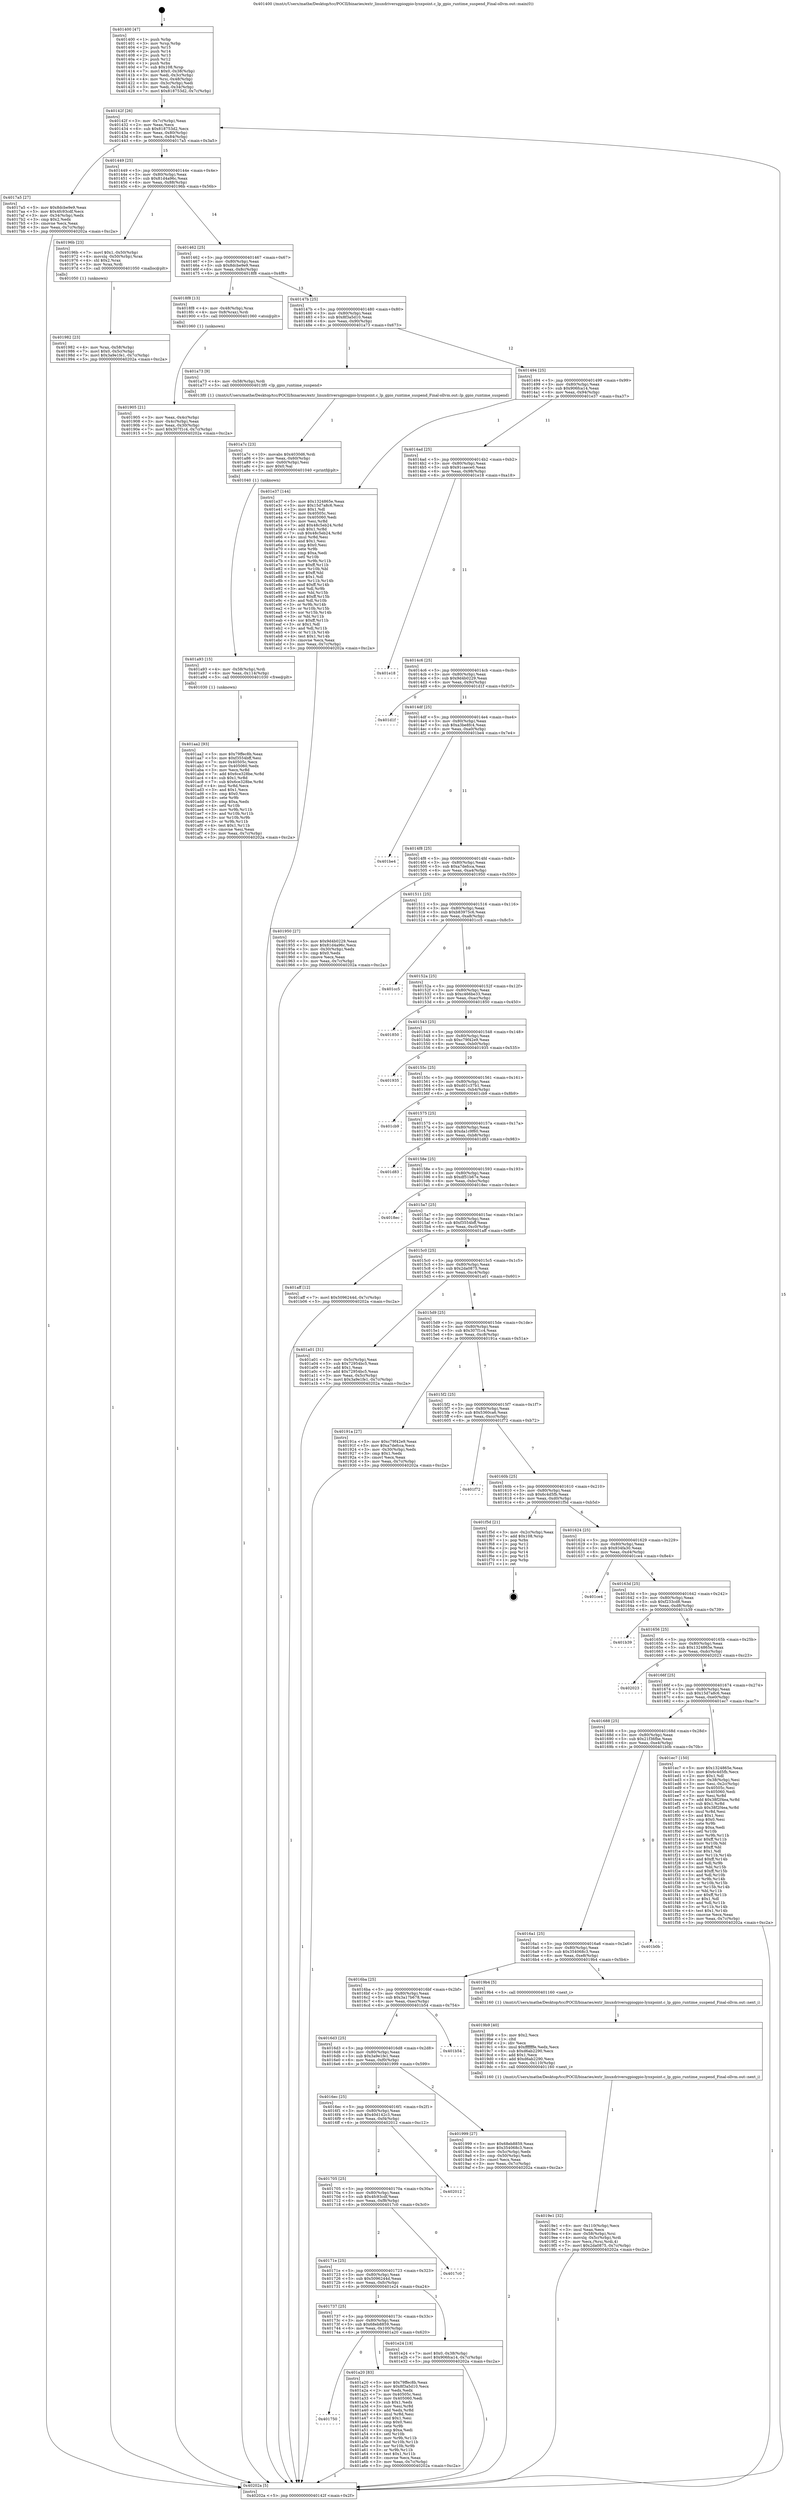 digraph "0x401400" {
  label = "0x401400 (/mnt/c/Users/mathe/Desktop/tcc/POCII/binaries/extr_linuxdriversgpiogpio-lynxpoint.c_lp_gpio_runtime_suspend_Final-ollvm.out::main(0))"
  labelloc = "t"
  node[shape=record]

  Entry [label="",width=0.3,height=0.3,shape=circle,fillcolor=black,style=filled]
  "0x40142f" [label="{
     0x40142f [26]\l
     | [instrs]\l
     &nbsp;&nbsp;0x40142f \<+3\>: mov -0x7c(%rbp),%eax\l
     &nbsp;&nbsp;0x401432 \<+2\>: mov %eax,%ecx\l
     &nbsp;&nbsp;0x401434 \<+6\>: sub $0x818753d2,%ecx\l
     &nbsp;&nbsp;0x40143a \<+3\>: mov %eax,-0x80(%rbp)\l
     &nbsp;&nbsp;0x40143d \<+6\>: mov %ecx,-0x84(%rbp)\l
     &nbsp;&nbsp;0x401443 \<+6\>: je 00000000004017a5 \<main+0x3a5\>\l
  }"]
  "0x4017a5" [label="{
     0x4017a5 [27]\l
     | [instrs]\l
     &nbsp;&nbsp;0x4017a5 \<+5\>: mov $0x8dcbe9e9,%eax\l
     &nbsp;&nbsp;0x4017aa \<+5\>: mov $0x4fc93cdf,%ecx\l
     &nbsp;&nbsp;0x4017af \<+3\>: mov -0x34(%rbp),%edx\l
     &nbsp;&nbsp;0x4017b2 \<+3\>: cmp $0x2,%edx\l
     &nbsp;&nbsp;0x4017b5 \<+3\>: cmovne %ecx,%eax\l
     &nbsp;&nbsp;0x4017b8 \<+3\>: mov %eax,-0x7c(%rbp)\l
     &nbsp;&nbsp;0x4017bb \<+5\>: jmp 000000000040202a \<main+0xc2a\>\l
  }"]
  "0x401449" [label="{
     0x401449 [25]\l
     | [instrs]\l
     &nbsp;&nbsp;0x401449 \<+5\>: jmp 000000000040144e \<main+0x4e\>\l
     &nbsp;&nbsp;0x40144e \<+3\>: mov -0x80(%rbp),%eax\l
     &nbsp;&nbsp;0x401451 \<+5\>: sub $0x81d4a96c,%eax\l
     &nbsp;&nbsp;0x401456 \<+6\>: mov %eax,-0x88(%rbp)\l
     &nbsp;&nbsp;0x40145c \<+6\>: je 000000000040196b \<main+0x56b\>\l
  }"]
  "0x40202a" [label="{
     0x40202a [5]\l
     | [instrs]\l
     &nbsp;&nbsp;0x40202a \<+5\>: jmp 000000000040142f \<main+0x2f\>\l
  }"]
  "0x401400" [label="{
     0x401400 [47]\l
     | [instrs]\l
     &nbsp;&nbsp;0x401400 \<+1\>: push %rbp\l
     &nbsp;&nbsp;0x401401 \<+3\>: mov %rsp,%rbp\l
     &nbsp;&nbsp;0x401404 \<+2\>: push %r15\l
     &nbsp;&nbsp;0x401406 \<+2\>: push %r14\l
     &nbsp;&nbsp;0x401408 \<+2\>: push %r13\l
     &nbsp;&nbsp;0x40140a \<+2\>: push %r12\l
     &nbsp;&nbsp;0x40140c \<+1\>: push %rbx\l
     &nbsp;&nbsp;0x40140d \<+7\>: sub $0x108,%rsp\l
     &nbsp;&nbsp;0x401414 \<+7\>: movl $0x0,-0x38(%rbp)\l
     &nbsp;&nbsp;0x40141b \<+3\>: mov %edi,-0x3c(%rbp)\l
     &nbsp;&nbsp;0x40141e \<+4\>: mov %rsi,-0x48(%rbp)\l
     &nbsp;&nbsp;0x401422 \<+3\>: mov -0x3c(%rbp),%edi\l
     &nbsp;&nbsp;0x401425 \<+3\>: mov %edi,-0x34(%rbp)\l
     &nbsp;&nbsp;0x401428 \<+7\>: movl $0x818753d2,-0x7c(%rbp)\l
  }"]
  Exit [label="",width=0.3,height=0.3,shape=circle,fillcolor=black,style=filled,peripheries=2]
  "0x40196b" [label="{
     0x40196b [23]\l
     | [instrs]\l
     &nbsp;&nbsp;0x40196b \<+7\>: movl $0x1,-0x50(%rbp)\l
     &nbsp;&nbsp;0x401972 \<+4\>: movslq -0x50(%rbp),%rax\l
     &nbsp;&nbsp;0x401976 \<+4\>: shl $0x2,%rax\l
     &nbsp;&nbsp;0x40197a \<+3\>: mov %rax,%rdi\l
     &nbsp;&nbsp;0x40197d \<+5\>: call 0000000000401050 \<malloc@plt\>\l
     | [calls]\l
     &nbsp;&nbsp;0x401050 \{1\} (unknown)\l
  }"]
  "0x401462" [label="{
     0x401462 [25]\l
     | [instrs]\l
     &nbsp;&nbsp;0x401462 \<+5\>: jmp 0000000000401467 \<main+0x67\>\l
     &nbsp;&nbsp;0x401467 \<+3\>: mov -0x80(%rbp),%eax\l
     &nbsp;&nbsp;0x40146a \<+5\>: sub $0x8dcbe9e9,%eax\l
     &nbsp;&nbsp;0x40146f \<+6\>: mov %eax,-0x8c(%rbp)\l
     &nbsp;&nbsp;0x401475 \<+6\>: je 00000000004018f8 \<main+0x4f8\>\l
  }"]
  "0x401aa2" [label="{
     0x401aa2 [93]\l
     | [instrs]\l
     &nbsp;&nbsp;0x401aa2 \<+5\>: mov $0x79ffec8b,%eax\l
     &nbsp;&nbsp;0x401aa7 \<+5\>: mov $0xf3554bff,%esi\l
     &nbsp;&nbsp;0x401aac \<+7\>: mov 0x40505c,%ecx\l
     &nbsp;&nbsp;0x401ab3 \<+7\>: mov 0x405060,%edx\l
     &nbsp;&nbsp;0x401aba \<+3\>: mov %ecx,%r8d\l
     &nbsp;&nbsp;0x401abd \<+7\>: add $0x6ce328be,%r8d\l
     &nbsp;&nbsp;0x401ac4 \<+4\>: sub $0x1,%r8d\l
     &nbsp;&nbsp;0x401ac8 \<+7\>: sub $0x6ce328be,%r8d\l
     &nbsp;&nbsp;0x401acf \<+4\>: imul %r8d,%ecx\l
     &nbsp;&nbsp;0x401ad3 \<+3\>: and $0x1,%ecx\l
     &nbsp;&nbsp;0x401ad6 \<+3\>: cmp $0x0,%ecx\l
     &nbsp;&nbsp;0x401ad9 \<+4\>: sete %r9b\l
     &nbsp;&nbsp;0x401add \<+3\>: cmp $0xa,%edx\l
     &nbsp;&nbsp;0x401ae0 \<+4\>: setl %r10b\l
     &nbsp;&nbsp;0x401ae4 \<+3\>: mov %r9b,%r11b\l
     &nbsp;&nbsp;0x401ae7 \<+3\>: and %r10b,%r11b\l
     &nbsp;&nbsp;0x401aea \<+3\>: xor %r10b,%r9b\l
     &nbsp;&nbsp;0x401aed \<+3\>: or %r9b,%r11b\l
     &nbsp;&nbsp;0x401af0 \<+4\>: test $0x1,%r11b\l
     &nbsp;&nbsp;0x401af4 \<+3\>: cmovne %esi,%eax\l
     &nbsp;&nbsp;0x401af7 \<+3\>: mov %eax,-0x7c(%rbp)\l
     &nbsp;&nbsp;0x401afa \<+5\>: jmp 000000000040202a \<main+0xc2a\>\l
  }"]
  "0x4018f8" [label="{
     0x4018f8 [13]\l
     | [instrs]\l
     &nbsp;&nbsp;0x4018f8 \<+4\>: mov -0x48(%rbp),%rax\l
     &nbsp;&nbsp;0x4018fc \<+4\>: mov 0x8(%rax),%rdi\l
     &nbsp;&nbsp;0x401900 \<+5\>: call 0000000000401060 \<atoi@plt\>\l
     | [calls]\l
     &nbsp;&nbsp;0x401060 \{1\} (unknown)\l
  }"]
  "0x40147b" [label="{
     0x40147b [25]\l
     | [instrs]\l
     &nbsp;&nbsp;0x40147b \<+5\>: jmp 0000000000401480 \<main+0x80\>\l
     &nbsp;&nbsp;0x401480 \<+3\>: mov -0x80(%rbp),%eax\l
     &nbsp;&nbsp;0x401483 \<+5\>: sub $0x8f3a5d10,%eax\l
     &nbsp;&nbsp;0x401488 \<+6\>: mov %eax,-0x90(%rbp)\l
     &nbsp;&nbsp;0x40148e \<+6\>: je 0000000000401a73 \<main+0x673\>\l
  }"]
  "0x401905" [label="{
     0x401905 [21]\l
     | [instrs]\l
     &nbsp;&nbsp;0x401905 \<+3\>: mov %eax,-0x4c(%rbp)\l
     &nbsp;&nbsp;0x401908 \<+3\>: mov -0x4c(%rbp),%eax\l
     &nbsp;&nbsp;0x40190b \<+3\>: mov %eax,-0x30(%rbp)\l
     &nbsp;&nbsp;0x40190e \<+7\>: movl $0x307f1c4,-0x7c(%rbp)\l
     &nbsp;&nbsp;0x401915 \<+5\>: jmp 000000000040202a \<main+0xc2a\>\l
  }"]
  "0x401a93" [label="{
     0x401a93 [15]\l
     | [instrs]\l
     &nbsp;&nbsp;0x401a93 \<+4\>: mov -0x58(%rbp),%rdi\l
     &nbsp;&nbsp;0x401a97 \<+6\>: mov %eax,-0x114(%rbp)\l
     &nbsp;&nbsp;0x401a9d \<+5\>: call 0000000000401030 \<free@plt\>\l
     | [calls]\l
     &nbsp;&nbsp;0x401030 \{1\} (unknown)\l
  }"]
  "0x401a73" [label="{
     0x401a73 [9]\l
     | [instrs]\l
     &nbsp;&nbsp;0x401a73 \<+4\>: mov -0x58(%rbp),%rdi\l
     &nbsp;&nbsp;0x401a77 \<+5\>: call 00000000004013f0 \<lp_gpio_runtime_suspend\>\l
     | [calls]\l
     &nbsp;&nbsp;0x4013f0 \{1\} (/mnt/c/Users/mathe/Desktop/tcc/POCII/binaries/extr_linuxdriversgpiogpio-lynxpoint.c_lp_gpio_runtime_suspend_Final-ollvm.out::lp_gpio_runtime_suspend)\l
  }"]
  "0x401494" [label="{
     0x401494 [25]\l
     | [instrs]\l
     &nbsp;&nbsp;0x401494 \<+5\>: jmp 0000000000401499 \<main+0x99\>\l
     &nbsp;&nbsp;0x401499 \<+3\>: mov -0x80(%rbp),%eax\l
     &nbsp;&nbsp;0x40149c \<+5\>: sub $0x906fca14,%eax\l
     &nbsp;&nbsp;0x4014a1 \<+6\>: mov %eax,-0x94(%rbp)\l
     &nbsp;&nbsp;0x4014a7 \<+6\>: je 0000000000401e37 \<main+0xa37\>\l
  }"]
  "0x401a7c" [label="{
     0x401a7c [23]\l
     | [instrs]\l
     &nbsp;&nbsp;0x401a7c \<+10\>: movabs $0x4030d6,%rdi\l
     &nbsp;&nbsp;0x401a86 \<+3\>: mov %eax,-0x60(%rbp)\l
     &nbsp;&nbsp;0x401a89 \<+3\>: mov -0x60(%rbp),%esi\l
     &nbsp;&nbsp;0x401a8c \<+2\>: mov $0x0,%al\l
     &nbsp;&nbsp;0x401a8e \<+5\>: call 0000000000401040 \<printf@plt\>\l
     | [calls]\l
     &nbsp;&nbsp;0x401040 \{1\} (unknown)\l
  }"]
  "0x401e37" [label="{
     0x401e37 [144]\l
     | [instrs]\l
     &nbsp;&nbsp;0x401e37 \<+5\>: mov $0x1324865e,%eax\l
     &nbsp;&nbsp;0x401e3c \<+5\>: mov $0x15d7a8c6,%ecx\l
     &nbsp;&nbsp;0x401e41 \<+2\>: mov $0x1,%dl\l
     &nbsp;&nbsp;0x401e43 \<+7\>: mov 0x40505c,%esi\l
     &nbsp;&nbsp;0x401e4a \<+7\>: mov 0x405060,%edi\l
     &nbsp;&nbsp;0x401e51 \<+3\>: mov %esi,%r8d\l
     &nbsp;&nbsp;0x401e54 \<+7\>: add $0x48c5eb24,%r8d\l
     &nbsp;&nbsp;0x401e5b \<+4\>: sub $0x1,%r8d\l
     &nbsp;&nbsp;0x401e5f \<+7\>: sub $0x48c5eb24,%r8d\l
     &nbsp;&nbsp;0x401e66 \<+4\>: imul %r8d,%esi\l
     &nbsp;&nbsp;0x401e6a \<+3\>: and $0x1,%esi\l
     &nbsp;&nbsp;0x401e6d \<+3\>: cmp $0x0,%esi\l
     &nbsp;&nbsp;0x401e70 \<+4\>: sete %r9b\l
     &nbsp;&nbsp;0x401e74 \<+3\>: cmp $0xa,%edi\l
     &nbsp;&nbsp;0x401e77 \<+4\>: setl %r10b\l
     &nbsp;&nbsp;0x401e7b \<+3\>: mov %r9b,%r11b\l
     &nbsp;&nbsp;0x401e7e \<+4\>: xor $0xff,%r11b\l
     &nbsp;&nbsp;0x401e82 \<+3\>: mov %r10b,%bl\l
     &nbsp;&nbsp;0x401e85 \<+3\>: xor $0xff,%bl\l
     &nbsp;&nbsp;0x401e88 \<+3\>: xor $0x1,%dl\l
     &nbsp;&nbsp;0x401e8b \<+3\>: mov %r11b,%r14b\l
     &nbsp;&nbsp;0x401e8e \<+4\>: and $0xff,%r14b\l
     &nbsp;&nbsp;0x401e92 \<+3\>: and %dl,%r9b\l
     &nbsp;&nbsp;0x401e95 \<+3\>: mov %bl,%r15b\l
     &nbsp;&nbsp;0x401e98 \<+4\>: and $0xff,%r15b\l
     &nbsp;&nbsp;0x401e9c \<+3\>: and %dl,%r10b\l
     &nbsp;&nbsp;0x401e9f \<+3\>: or %r9b,%r14b\l
     &nbsp;&nbsp;0x401ea2 \<+3\>: or %r10b,%r15b\l
     &nbsp;&nbsp;0x401ea5 \<+3\>: xor %r15b,%r14b\l
     &nbsp;&nbsp;0x401ea8 \<+3\>: or %bl,%r11b\l
     &nbsp;&nbsp;0x401eab \<+4\>: xor $0xff,%r11b\l
     &nbsp;&nbsp;0x401eaf \<+3\>: or $0x1,%dl\l
     &nbsp;&nbsp;0x401eb2 \<+3\>: and %dl,%r11b\l
     &nbsp;&nbsp;0x401eb5 \<+3\>: or %r11b,%r14b\l
     &nbsp;&nbsp;0x401eb8 \<+4\>: test $0x1,%r14b\l
     &nbsp;&nbsp;0x401ebc \<+3\>: cmovne %ecx,%eax\l
     &nbsp;&nbsp;0x401ebf \<+3\>: mov %eax,-0x7c(%rbp)\l
     &nbsp;&nbsp;0x401ec2 \<+5\>: jmp 000000000040202a \<main+0xc2a\>\l
  }"]
  "0x4014ad" [label="{
     0x4014ad [25]\l
     | [instrs]\l
     &nbsp;&nbsp;0x4014ad \<+5\>: jmp 00000000004014b2 \<main+0xb2\>\l
     &nbsp;&nbsp;0x4014b2 \<+3\>: mov -0x80(%rbp),%eax\l
     &nbsp;&nbsp;0x4014b5 \<+5\>: sub $0x91caece0,%eax\l
     &nbsp;&nbsp;0x4014ba \<+6\>: mov %eax,-0x98(%rbp)\l
     &nbsp;&nbsp;0x4014c0 \<+6\>: je 0000000000401e18 \<main+0xa18\>\l
  }"]
  "0x401750" [label="{
     0x401750\l
  }", style=dashed]
  "0x401e18" [label="{
     0x401e18\l
  }", style=dashed]
  "0x4014c6" [label="{
     0x4014c6 [25]\l
     | [instrs]\l
     &nbsp;&nbsp;0x4014c6 \<+5\>: jmp 00000000004014cb \<main+0xcb\>\l
     &nbsp;&nbsp;0x4014cb \<+3\>: mov -0x80(%rbp),%eax\l
     &nbsp;&nbsp;0x4014ce \<+5\>: sub $0x9d4b0229,%eax\l
     &nbsp;&nbsp;0x4014d3 \<+6\>: mov %eax,-0x9c(%rbp)\l
     &nbsp;&nbsp;0x4014d9 \<+6\>: je 0000000000401d1f \<main+0x91f\>\l
  }"]
  "0x401a20" [label="{
     0x401a20 [83]\l
     | [instrs]\l
     &nbsp;&nbsp;0x401a20 \<+5\>: mov $0x79ffec8b,%eax\l
     &nbsp;&nbsp;0x401a25 \<+5\>: mov $0x8f3a5d10,%ecx\l
     &nbsp;&nbsp;0x401a2a \<+2\>: xor %edx,%edx\l
     &nbsp;&nbsp;0x401a2c \<+7\>: mov 0x40505c,%esi\l
     &nbsp;&nbsp;0x401a33 \<+7\>: mov 0x405060,%edi\l
     &nbsp;&nbsp;0x401a3a \<+3\>: sub $0x1,%edx\l
     &nbsp;&nbsp;0x401a3d \<+3\>: mov %esi,%r8d\l
     &nbsp;&nbsp;0x401a40 \<+3\>: add %edx,%r8d\l
     &nbsp;&nbsp;0x401a43 \<+4\>: imul %r8d,%esi\l
     &nbsp;&nbsp;0x401a47 \<+3\>: and $0x1,%esi\l
     &nbsp;&nbsp;0x401a4a \<+3\>: cmp $0x0,%esi\l
     &nbsp;&nbsp;0x401a4d \<+4\>: sete %r9b\l
     &nbsp;&nbsp;0x401a51 \<+3\>: cmp $0xa,%edi\l
     &nbsp;&nbsp;0x401a54 \<+4\>: setl %r10b\l
     &nbsp;&nbsp;0x401a58 \<+3\>: mov %r9b,%r11b\l
     &nbsp;&nbsp;0x401a5b \<+3\>: and %r10b,%r11b\l
     &nbsp;&nbsp;0x401a5e \<+3\>: xor %r10b,%r9b\l
     &nbsp;&nbsp;0x401a61 \<+3\>: or %r9b,%r11b\l
     &nbsp;&nbsp;0x401a64 \<+4\>: test $0x1,%r11b\l
     &nbsp;&nbsp;0x401a68 \<+3\>: cmovne %ecx,%eax\l
     &nbsp;&nbsp;0x401a6b \<+3\>: mov %eax,-0x7c(%rbp)\l
     &nbsp;&nbsp;0x401a6e \<+5\>: jmp 000000000040202a \<main+0xc2a\>\l
  }"]
  "0x401d1f" [label="{
     0x401d1f\l
  }", style=dashed]
  "0x4014df" [label="{
     0x4014df [25]\l
     | [instrs]\l
     &nbsp;&nbsp;0x4014df \<+5\>: jmp 00000000004014e4 \<main+0xe4\>\l
     &nbsp;&nbsp;0x4014e4 \<+3\>: mov -0x80(%rbp),%eax\l
     &nbsp;&nbsp;0x4014e7 \<+5\>: sub $0xa3be8fc4,%eax\l
     &nbsp;&nbsp;0x4014ec \<+6\>: mov %eax,-0xa0(%rbp)\l
     &nbsp;&nbsp;0x4014f2 \<+6\>: je 0000000000401be4 \<main+0x7e4\>\l
  }"]
  "0x401737" [label="{
     0x401737 [25]\l
     | [instrs]\l
     &nbsp;&nbsp;0x401737 \<+5\>: jmp 000000000040173c \<main+0x33c\>\l
     &nbsp;&nbsp;0x40173c \<+3\>: mov -0x80(%rbp),%eax\l
     &nbsp;&nbsp;0x40173f \<+5\>: sub $0x68eb8859,%eax\l
     &nbsp;&nbsp;0x401744 \<+6\>: mov %eax,-0x100(%rbp)\l
     &nbsp;&nbsp;0x40174a \<+6\>: je 0000000000401a20 \<main+0x620\>\l
  }"]
  "0x401be4" [label="{
     0x401be4\l
  }", style=dashed]
  "0x4014f8" [label="{
     0x4014f8 [25]\l
     | [instrs]\l
     &nbsp;&nbsp;0x4014f8 \<+5\>: jmp 00000000004014fd \<main+0xfd\>\l
     &nbsp;&nbsp;0x4014fd \<+3\>: mov -0x80(%rbp),%eax\l
     &nbsp;&nbsp;0x401500 \<+5\>: sub $0xa7defcca,%eax\l
     &nbsp;&nbsp;0x401505 \<+6\>: mov %eax,-0xa4(%rbp)\l
     &nbsp;&nbsp;0x40150b \<+6\>: je 0000000000401950 \<main+0x550\>\l
  }"]
  "0x401e24" [label="{
     0x401e24 [19]\l
     | [instrs]\l
     &nbsp;&nbsp;0x401e24 \<+7\>: movl $0x0,-0x38(%rbp)\l
     &nbsp;&nbsp;0x401e2b \<+7\>: movl $0x906fca14,-0x7c(%rbp)\l
     &nbsp;&nbsp;0x401e32 \<+5\>: jmp 000000000040202a \<main+0xc2a\>\l
  }"]
  "0x401950" [label="{
     0x401950 [27]\l
     | [instrs]\l
     &nbsp;&nbsp;0x401950 \<+5\>: mov $0x9d4b0229,%eax\l
     &nbsp;&nbsp;0x401955 \<+5\>: mov $0x81d4a96c,%ecx\l
     &nbsp;&nbsp;0x40195a \<+3\>: mov -0x30(%rbp),%edx\l
     &nbsp;&nbsp;0x40195d \<+3\>: cmp $0x0,%edx\l
     &nbsp;&nbsp;0x401960 \<+3\>: cmove %ecx,%eax\l
     &nbsp;&nbsp;0x401963 \<+3\>: mov %eax,-0x7c(%rbp)\l
     &nbsp;&nbsp;0x401966 \<+5\>: jmp 000000000040202a \<main+0xc2a\>\l
  }"]
  "0x401511" [label="{
     0x401511 [25]\l
     | [instrs]\l
     &nbsp;&nbsp;0x401511 \<+5\>: jmp 0000000000401516 \<main+0x116\>\l
     &nbsp;&nbsp;0x401516 \<+3\>: mov -0x80(%rbp),%eax\l
     &nbsp;&nbsp;0x401519 \<+5\>: sub $0xb83975c6,%eax\l
     &nbsp;&nbsp;0x40151e \<+6\>: mov %eax,-0xa8(%rbp)\l
     &nbsp;&nbsp;0x401524 \<+6\>: je 0000000000401cc5 \<main+0x8c5\>\l
  }"]
  "0x40171e" [label="{
     0x40171e [25]\l
     | [instrs]\l
     &nbsp;&nbsp;0x40171e \<+5\>: jmp 0000000000401723 \<main+0x323\>\l
     &nbsp;&nbsp;0x401723 \<+3\>: mov -0x80(%rbp),%eax\l
     &nbsp;&nbsp;0x401726 \<+5\>: sub $0x5096244d,%eax\l
     &nbsp;&nbsp;0x40172b \<+6\>: mov %eax,-0xfc(%rbp)\l
     &nbsp;&nbsp;0x401731 \<+6\>: je 0000000000401e24 \<main+0xa24\>\l
  }"]
  "0x401cc5" [label="{
     0x401cc5\l
  }", style=dashed]
  "0x40152a" [label="{
     0x40152a [25]\l
     | [instrs]\l
     &nbsp;&nbsp;0x40152a \<+5\>: jmp 000000000040152f \<main+0x12f\>\l
     &nbsp;&nbsp;0x40152f \<+3\>: mov -0x80(%rbp),%eax\l
     &nbsp;&nbsp;0x401532 \<+5\>: sub $0xc466be33,%eax\l
     &nbsp;&nbsp;0x401537 \<+6\>: mov %eax,-0xac(%rbp)\l
     &nbsp;&nbsp;0x40153d \<+6\>: je 0000000000401850 \<main+0x450\>\l
  }"]
  "0x4017c0" [label="{
     0x4017c0\l
  }", style=dashed]
  "0x401850" [label="{
     0x401850\l
  }", style=dashed]
  "0x401543" [label="{
     0x401543 [25]\l
     | [instrs]\l
     &nbsp;&nbsp;0x401543 \<+5\>: jmp 0000000000401548 \<main+0x148\>\l
     &nbsp;&nbsp;0x401548 \<+3\>: mov -0x80(%rbp),%eax\l
     &nbsp;&nbsp;0x40154b \<+5\>: sub $0xc79f42e9,%eax\l
     &nbsp;&nbsp;0x401550 \<+6\>: mov %eax,-0xb0(%rbp)\l
     &nbsp;&nbsp;0x401556 \<+6\>: je 0000000000401935 \<main+0x535\>\l
  }"]
  "0x401705" [label="{
     0x401705 [25]\l
     | [instrs]\l
     &nbsp;&nbsp;0x401705 \<+5\>: jmp 000000000040170a \<main+0x30a\>\l
     &nbsp;&nbsp;0x40170a \<+3\>: mov -0x80(%rbp),%eax\l
     &nbsp;&nbsp;0x40170d \<+5\>: sub $0x4fc93cdf,%eax\l
     &nbsp;&nbsp;0x401712 \<+6\>: mov %eax,-0xf8(%rbp)\l
     &nbsp;&nbsp;0x401718 \<+6\>: je 00000000004017c0 \<main+0x3c0\>\l
  }"]
  "0x401935" [label="{
     0x401935\l
  }", style=dashed]
  "0x40155c" [label="{
     0x40155c [25]\l
     | [instrs]\l
     &nbsp;&nbsp;0x40155c \<+5\>: jmp 0000000000401561 \<main+0x161\>\l
     &nbsp;&nbsp;0x401561 \<+3\>: mov -0x80(%rbp),%eax\l
     &nbsp;&nbsp;0x401564 \<+5\>: sub $0xd01c37b1,%eax\l
     &nbsp;&nbsp;0x401569 \<+6\>: mov %eax,-0xb4(%rbp)\l
     &nbsp;&nbsp;0x40156f \<+6\>: je 0000000000401cb9 \<main+0x8b9\>\l
  }"]
  "0x402012" [label="{
     0x402012\l
  }", style=dashed]
  "0x401cb9" [label="{
     0x401cb9\l
  }", style=dashed]
  "0x401575" [label="{
     0x401575 [25]\l
     | [instrs]\l
     &nbsp;&nbsp;0x401575 \<+5\>: jmp 000000000040157a \<main+0x17a\>\l
     &nbsp;&nbsp;0x40157a \<+3\>: mov -0x80(%rbp),%eax\l
     &nbsp;&nbsp;0x40157d \<+5\>: sub $0xda1c9f60,%eax\l
     &nbsp;&nbsp;0x401582 \<+6\>: mov %eax,-0xb8(%rbp)\l
     &nbsp;&nbsp;0x401588 \<+6\>: je 0000000000401d83 \<main+0x983\>\l
  }"]
  "0x4019e1" [label="{
     0x4019e1 [32]\l
     | [instrs]\l
     &nbsp;&nbsp;0x4019e1 \<+6\>: mov -0x110(%rbp),%ecx\l
     &nbsp;&nbsp;0x4019e7 \<+3\>: imul %eax,%ecx\l
     &nbsp;&nbsp;0x4019ea \<+4\>: mov -0x58(%rbp),%rsi\l
     &nbsp;&nbsp;0x4019ee \<+4\>: movslq -0x5c(%rbp),%rdi\l
     &nbsp;&nbsp;0x4019f2 \<+3\>: mov %ecx,(%rsi,%rdi,4)\l
     &nbsp;&nbsp;0x4019f5 \<+7\>: movl $0x2da0875,-0x7c(%rbp)\l
     &nbsp;&nbsp;0x4019fc \<+5\>: jmp 000000000040202a \<main+0xc2a\>\l
  }"]
  "0x401d83" [label="{
     0x401d83\l
  }", style=dashed]
  "0x40158e" [label="{
     0x40158e [25]\l
     | [instrs]\l
     &nbsp;&nbsp;0x40158e \<+5\>: jmp 0000000000401593 \<main+0x193\>\l
     &nbsp;&nbsp;0x401593 \<+3\>: mov -0x80(%rbp),%eax\l
     &nbsp;&nbsp;0x401596 \<+5\>: sub $0xdf51b67e,%eax\l
     &nbsp;&nbsp;0x40159b \<+6\>: mov %eax,-0xbc(%rbp)\l
     &nbsp;&nbsp;0x4015a1 \<+6\>: je 00000000004018ec \<main+0x4ec\>\l
  }"]
  "0x4019b9" [label="{
     0x4019b9 [40]\l
     | [instrs]\l
     &nbsp;&nbsp;0x4019b9 \<+5\>: mov $0x2,%ecx\l
     &nbsp;&nbsp;0x4019be \<+1\>: cltd\l
     &nbsp;&nbsp;0x4019bf \<+2\>: idiv %ecx\l
     &nbsp;&nbsp;0x4019c1 \<+6\>: imul $0xfffffffe,%edx,%ecx\l
     &nbsp;&nbsp;0x4019c7 \<+6\>: sub $0xd6ab2290,%ecx\l
     &nbsp;&nbsp;0x4019cd \<+3\>: add $0x1,%ecx\l
     &nbsp;&nbsp;0x4019d0 \<+6\>: add $0xd6ab2290,%ecx\l
     &nbsp;&nbsp;0x4019d6 \<+6\>: mov %ecx,-0x110(%rbp)\l
     &nbsp;&nbsp;0x4019dc \<+5\>: call 0000000000401160 \<next_i\>\l
     | [calls]\l
     &nbsp;&nbsp;0x401160 \{1\} (/mnt/c/Users/mathe/Desktop/tcc/POCII/binaries/extr_linuxdriversgpiogpio-lynxpoint.c_lp_gpio_runtime_suspend_Final-ollvm.out::next_i)\l
  }"]
  "0x4018ec" [label="{
     0x4018ec\l
  }", style=dashed]
  "0x4015a7" [label="{
     0x4015a7 [25]\l
     | [instrs]\l
     &nbsp;&nbsp;0x4015a7 \<+5\>: jmp 00000000004015ac \<main+0x1ac\>\l
     &nbsp;&nbsp;0x4015ac \<+3\>: mov -0x80(%rbp),%eax\l
     &nbsp;&nbsp;0x4015af \<+5\>: sub $0xf3554bff,%eax\l
     &nbsp;&nbsp;0x4015b4 \<+6\>: mov %eax,-0xc0(%rbp)\l
     &nbsp;&nbsp;0x4015ba \<+6\>: je 0000000000401aff \<main+0x6ff\>\l
  }"]
  "0x4016ec" [label="{
     0x4016ec [25]\l
     | [instrs]\l
     &nbsp;&nbsp;0x4016ec \<+5\>: jmp 00000000004016f1 \<main+0x2f1\>\l
     &nbsp;&nbsp;0x4016f1 \<+3\>: mov -0x80(%rbp),%eax\l
     &nbsp;&nbsp;0x4016f4 \<+5\>: sub $0x40d142c3,%eax\l
     &nbsp;&nbsp;0x4016f9 \<+6\>: mov %eax,-0xf4(%rbp)\l
     &nbsp;&nbsp;0x4016ff \<+6\>: je 0000000000402012 \<main+0xc12\>\l
  }"]
  "0x401aff" [label="{
     0x401aff [12]\l
     | [instrs]\l
     &nbsp;&nbsp;0x401aff \<+7\>: movl $0x5096244d,-0x7c(%rbp)\l
     &nbsp;&nbsp;0x401b06 \<+5\>: jmp 000000000040202a \<main+0xc2a\>\l
  }"]
  "0x4015c0" [label="{
     0x4015c0 [25]\l
     | [instrs]\l
     &nbsp;&nbsp;0x4015c0 \<+5\>: jmp 00000000004015c5 \<main+0x1c5\>\l
     &nbsp;&nbsp;0x4015c5 \<+3\>: mov -0x80(%rbp),%eax\l
     &nbsp;&nbsp;0x4015c8 \<+5\>: sub $0x2da0875,%eax\l
     &nbsp;&nbsp;0x4015cd \<+6\>: mov %eax,-0xc4(%rbp)\l
     &nbsp;&nbsp;0x4015d3 \<+6\>: je 0000000000401a01 \<main+0x601\>\l
  }"]
  "0x401999" [label="{
     0x401999 [27]\l
     | [instrs]\l
     &nbsp;&nbsp;0x401999 \<+5\>: mov $0x68eb8859,%eax\l
     &nbsp;&nbsp;0x40199e \<+5\>: mov $0x354068c3,%ecx\l
     &nbsp;&nbsp;0x4019a3 \<+3\>: mov -0x5c(%rbp),%edx\l
     &nbsp;&nbsp;0x4019a6 \<+3\>: cmp -0x50(%rbp),%edx\l
     &nbsp;&nbsp;0x4019a9 \<+3\>: cmovl %ecx,%eax\l
     &nbsp;&nbsp;0x4019ac \<+3\>: mov %eax,-0x7c(%rbp)\l
     &nbsp;&nbsp;0x4019af \<+5\>: jmp 000000000040202a \<main+0xc2a\>\l
  }"]
  "0x401a01" [label="{
     0x401a01 [31]\l
     | [instrs]\l
     &nbsp;&nbsp;0x401a01 \<+3\>: mov -0x5c(%rbp),%eax\l
     &nbsp;&nbsp;0x401a04 \<+5\>: sub $0x72954bc5,%eax\l
     &nbsp;&nbsp;0x401a09 \<+3\>: add $0x1,%eax\l
     &nbsp;&nbsp;0x401a0c \<+5\>: add $0x72954bc5,%eax\l
     &nbsp;&nbsp;0x401a11 \<+3\>: mov %eax,-0x5c(%rbp)\l
     &nbsp;&nbsp;0x401a14 \<+7\>: movl $0x3a9e1fe1,-0x7c(%rbp)\l
     &nbsp;&nbsp;0x401a1b \<+5\>: jmp 000000000040202a \<main+0xc2a\>\l
  }"]
  "0x4015d9" [label="{
     0x4015d9 [25]\l
     | [instrs]\l
     &nbsp;&nbsp;0x4015d9 \<+5\>: jmp 00000000004015de \<main+0x1de\>\l
     &nbsp;&nbsp;0x4015de \<+3\>: mov -0x80(%rbp),%eax\l
     &nbsp;&nbsp;0x4015e1 \<+5\>: sub $0x307f1c4,%eax\l
     &nbsp;&nbsp;0x4015e6 \<+6\>: mov %eax,-0xc8(%rbp)\l
     &nbsp;&nbsp;0x4015ec \<+6\>: je 000000000040191a \<main+0x51a\>\l
  }"]
  "0x4016d3" [label="{
     0x4016d3 [25]\l
     | [instrs]\l
     &nbsp;&nbsp;0x4016d3 \<+5\>: jmp 00000000004016d8 \<main+0x2d8\>\l
     &nbsp;&nbsp;0x4016d8 \<+3\>: mov -0x80(%rbp),%eax\l
     &nbsp;&nbsp;0x4016db \<+5\>: sub $0x3a9e1fe1,%eax\l
     &nbsp;&nbsp;0x4016e0 \<+6\>: mov %eax,-0xf0(%rbp)\l
     &nbsp;&nbsp;0x4016e6 \<+6\>: je 0000000000401999 \<main+0x599\>\l
  }"]
  "0x40191a" [label="{
     0x40191a [27]\l
     | [instrs]\l
     &nbsp;&nbsp;0x40191a \<+5\>: mov $0xc79f42e9,%eax\l
     &nbsp;&nbsp;0x40191f \<+5\>: mov $0xa7defcca,%ecx\l
     &nbsp;&nbsp;0x401924 \<+3\>: mov -0x30(%rbp),%edx\l
     &nbsp;&nbsp;0x401927 \<+3\>: cmp $0x1,%edx\l
     &nbsp;&nbsp;0x40192a \<+3\>: cmovl %ecx,%eax\l
     &nbsp;&nbsp;0x40192d \<+3\>: mov %eax,-0x7c(%rbp)\l
     &nbsp;&nbsp;0x401930 \<+5\>: jmp 000000000040202a \<main+0xc2a\>\l
  }"]
  "0x4015f2" [label="{
     0x4015f2 [25]\l
     | [instrs]\l
     &nbsp;&nbsp;0x4015f2 \<+5\>: jmp 00000000004015f7 \<main+0x1f7\>\l
     &nbsp;&nbsp;0x4015f7 \<+3\>: mov -0x80(%rbp),%eax\l
     &nbsp;&nbsp;0x4015fa \<+5\>: sub $0x5360ca6,%eax\l
     &nbsp;&nbsp;0x4015ff \<+6\>: mov %eax,-0xcc(%rbp)\l
     &nbsp;&nbsp;0x401605 \<+6\>: je 0000000000401f72 \<main+0xb72\>\l
  }"]
  "0x401982" [label="{
     0x401982 [23]\l
     | [instrs]\l
     &nbsp;&nbsp;0x401982 \<+4\>: mov %rax,-0x58(%rbp)\l
     &nbsp;&nbsp;0x401986 \<+7\>: movl $0x0,-0x5c(%rbp)\l
     &nbsp;&nbsp;0x40198d \<+7\>: movl $0x3a9e1fe1,-0x7c(%rbp)\l
     &nbsp;&nbsp;0x401994 \<+5\>: jmp 000000000040202a \<main+0xc2a\>\l
  }"]
  "0x401b54" [label="{
     0x401b54\l
  }", style=dashed]
  "0x401f72" [label="{
     0x401f72\l
  }", style=dashed]
  "0x40160b" [label="{
     0x40160b [25]\l
     | [instrs]\l
     &nbsp;&nbsp;0x40160b \<+5\>: jmp 0000000000401610 \<main+0x210\>\l
     &nbsp;&nbsp;0x401610 \<+3\>: mov -0x80(%rbp),%eax\l
     &nbsp;&nbsp;0x401613 \<+5\>: sub $0x6c4d5fb,%eax\l
     &nbsp;&nbsp;0x401618 \<+6\>: mov %eax,-0xd0(%rbp)\l
     &nbsp;&nbsp;0x40161e \<+6\>: je 0000000000401f5d \<main+0xb5d\>\l
  }"]
  "0x4016ba" [label="{
     0x4016ba [25]\l
     | [instrs]\l
     &nbsp;&nbsp;0x4016ba \<+5\>: jmp 00000000004016bf \<main+0x2bf\>\l
     &nbsp;&nbsp;0x4016bf \<+3\>: mov -0x80(%rbp),%eax\l
     &nbsp;&nbsp;0x4016c2 \<+5\>: sub $0x3a17b678,%eax\l
     &nbsp;&nbsp;0x4016c7 \<+6\>: mov %eax,-0xec(%rbp)\l
     &nbsp;&nbsp;0x4016cd \<+6\>: je 0000000000401b54 \<main+0x754\>\l
  }"]
  "0x401f5d" [label="{
     0x401f5d [21]\l
     | [instrs]\l
     &nbsp;&nbsp;0x401f5d \<+3\>: mov -0x2c(%rbp),%eax\l
     &nbsp;&nbsp;0x401f60 \<+7\>: add $0x108,%rsp\l
     &nbsp;&nbsp;0x401f67 \<+1\>: pop %rbx\l
     &nbsp;&nbsp;0x401f68 \<+2\>: pop %r12\l
     &nbsp;&nbsp;0x401f6a \<+2\>: pop %r13\l
     &nbsp;&nbsp;0x401f6c \<+2\>: pop %r14\l
     &nbsp;&nbsp;0x401f6e \<+2\>: pop %r15\l
     &nbsp;&nbsp;0x401f70 \<+1\>: pop %rbp\l
     &nbsp;&nbsp;0x401f71 \<+1\>: ret\l
  }"]
  "0x401624" [label="{
     0x401624 [25]\l
     | [instrs]\l
     &nbsp;&nbsp;0x401624 \<+5\>: jmp 0000000000401629 \<main+0x229\>\l
     &nbsp;&nbsp;0x401629 \<+3\>: mov -0x80(%rbp),%eax\l
     &nbsp;&nbsp;0x40162c \<+5\>: sub $0x934fa30,%eax\l
     &nbsp;&nbsp;0x401631 \<+6\>: mov %eax,-0xd4(%rbp)\l
     &nbsp;&nbsp;0x401637 \<+6\>: je 0000000000401ce4 \<main+0x8e4\>\l
  }"]
  "0x4019b4" [label="{
     0x4019b4 [5]\l
     | [instrs]\l
     &nbsp;&nbsp;0x4019b4 \<+5\>: call 0000000000401160 \<next_i\>\l
     | [calls]\l
     &nbsp;&nbsp;0x401160 \{1\} (/mnt/c/Users/mathe/Desktop/tcc/POCII/binaries/extr_linuxdriversgpiogpio-lynxpoint.c_lp_gpio_runtime_suspend_Final-ollvm.out::next_i)\l
  }"]
  "0x401ce4" [label="{
     0x401ce4\l
  }", style=dashed]
  "0x40163d" [label="{
     0x40163d [25]\l
     | [instrs]\l
     &nbsp;&nbsp;0x40163d \<+5\>: jmp 0000000000401642 \<main+0x242\>\l
     &nbsp;&nbsp;0x401642 \<+3\>: mov -0x80(%rbp),%eax\l
     &nbsp;&nbsp;0x401645 \<+5\>: sub $0xf233cd8,%eax\l
     &nbsp;&nbsp;0x40164a \<+6\>: mov %eax,-0xd8(%rbp)\l
     &nbsp;&nbsp;0x401650 \<+6\>: je 0000000000401b39 \<main+0x739\>\l
  }"]
  "0x4016a1" [label="{
     0x4016a1 [25]\l
     | [instrs]\l
     &nbsp;&nbsp;0x4016a1 \<+5\>: jmp 00000000004016a6 \<main+0x2a6\>\l
     &nbsp;&nbsp;0x4016a6 \<+3\>: mov -0x80(%rbp),%eax\l
     &nbsp;&nbsp;0x4016a9 \<+5\>: sub $0x354068c3,%eax\l
     &nbsp;&nbsp;0x4016ae \<+6\>: mov %eax,-0xe8(%rbp)\l
     &nbsp;&nbsp;0x4016b4 \<+6\>: je 00000000004019b4 \<main+0x5b4\>\l
  }"]
  "0x401b39" [label="{
     0x401b39\l
  }", style=dashed]
  "0x401656" [label="{
     0x401656 [25]\l
     | [instrs]\l
     &nbsp;&nbsp;0x401656 \<+5\>: jmp 000000000040165b \<main+0x25b\>\l
     &nbsp;&nbsp;0x40165b \<+3\>: mov -0x80(%rbp),%eax\l
     &nbsp;&nbsp;0x40165e \<+5\>: sub $0x1324865e,%eax\l
     &nbsp;&nbsp;0x401663 \<+6\>: mov %eax,-0xdc(%rbp)\l
     &nbsp;&nbsp;0x401669 \<+6\>: je 0000000000402023 \<main+0xc23\>\l
  }"]
  "0x401b0b" [label="{
     0x401b0b\l
  }", style=dashed]
  "0x402023" [label="{
     0x402023\l
  }", style=dashed]
  "0x40166f" [label="{
     0x40166f [25]\l
     | [instrs]\l
     &nbsp;&nbsp;0x40166f \<+5\>: jmp 0000000000401674 \<main+0x274\>\l
     &nbsp;&nbsp;0x401674 \<+3\>: mov -0x80(%rbp),%eax\l
     &nbsp;&nbsp;0x401677 \<+5\>: sub $0x15d7a8c6,%eax\l
     &nbsp;&nbsp;0x40167c \<+6\>: mov %eax,-0xe0(%rbp)\l
     &nbsp;&nbsp;0x401682 \<+6\>: je 0000000000401ec7 \<main+0xac7\>\l
  }"]
  "0x401688" [label="{
     0x401688 [25]\l
     | [instrs]\l
     &nbsp;&nbsp;0x401688 \<+5\>: jmp 000000000040168d \<main+0x28d\>\l
     &nbsp;&nbsp;0x40168d \<+3\>: mov -0x80(%rbp),%eax\l
     &nbsp;&nbsp;0x401690 \<+5\>: sub $0x21f36fbe,%eax\l
     &nbsp;&nbsp;0x401695 \<+6\>: mov %eax,-0xe4(%rbp)\l
     &nbsp;&nbsp;0x40169b \<+6\>: je 0000000000401b0b \<main+0x70b\>\l
  }"]
  "0x401ec7" [label="{
     0x401ec7 [150]\l
     | [instrs]\l
     &nbsp;&nbsp;0x401ec7 \<+5\>: mov $0x1324865e,%eax\l
     &nbsp;&nbsp;0x401ecc \<+5\>: mov $0x6c4d5fb,%ecx\l
     &nbsp;&nbsp;0x401ed1 \<+2\>: mov $0x1,%dl\l
     &nbsp;&nbsp;0x401ed3 \<+3\>: mov -0x38(%rbp),%esi\l
     &nbsp;&nbsp;0x401ed6 \<+3\>: mov %esi,-0x2c(%rbp)\l
     &nbsp;&nbsp;0x401ed9 \<+7\>: mov 0x40505c,%esi\l
     &nbsp;&nbsp;0x401ee0 \<+7\>: mov 0x405060,%edi\l
     &nbsp;&nbsp;0x401ee7 \<+3\>: mov %esi,%r8d\l
     &nbsp;&nbsp;0x401eea \<+7\>: add $0x38f2f4ea,%r8d\l
     &nbsp;&nbsp;0x401ef1 \<+4\>: sub $0x1,%r8d\l
     &nbsp;&nbsp;0x401ef5 \<+7\>: sub $0x38f2f4ea,%r8d\l
     &nbsp;&nbsp;0x401efc \<+4\>: imul %r8d,%esi\l
     &nbsp;&nbsp;0x401f00 \<+3\>: and $0x1,%esi\l
     &nbsp;&nbsp;0x401f03 \<+3\>: cmp $0x0,%esi\l
     &nbsp;&nbsp;0x401f06 \<+4\>: sete %r9b\l
     &nbsp;&nbsp;0x401f0a \<+3\>: cmp $0xa,%edi\l
     &nbsp;&nbsp;0x401f0d \<+4\>: setl %r10b\l
     &nbsp;&nbsp;0x401f11 \<+3\>: mov %r9b,%r11b\l
     &nbsp;&nbsp;0x401f14 \<+4\>: xor $0xff,%r11b\l
     &nbsp;&nbsp;0x401f18 \<+3\>: mov %r10b,%bl\l
     &nbsp;&nbsp;0x401f1b \<+3\>: xor $0xff,%bl\l
     &nbsp;&nbsp;0x401f1e \<+3\>: xor $0x1,%dl\l
     &nbsp;&nbsp;0x401f21 \<+3\>: mov %r11b,%r14b\l
     &nbsp;&nbsp;0x401f24 \<+4\>: and $0xff,%r14b\l
     &nbsp;&nbsp;0x401f28 \<+3\>: and %dl,%r9b\l
     &nbsp;&nbsp;0x401f2b \<+3\>: mov %bl,%r15b\l
     &nbsp;&nbsp;0x401f2e \<+4\>: and $0xff,%r15b\l
     &nbsp;&nbsp;0x401f32 \<+3\>: and %dl,%r10b\l
     &nbsp;&nbsp;0x401f35 \<+3\>: or %r9b,%r14b\l
     &nbsp;&nbsp;0x401f38 \<+3\>: or %r10b,%r15b\l
     &nbsp;&nbsp;0x401f3b \<+3\>: xor %r15b,%r14b\l
     &nbsp;&nbsp;0x401f3e \<+3\>: or %bl,%r11b\l
     &nbsp;&nbsp;0x401f41 \<+4\>: xor $0xff,%r11b\l
     &nbsp;&nbsp;0x401f45 \<+3\>: or $0x1,%dl\l
     &nbsp;&nbsp;0x401f48 \<+3\>: and %dl,%r11b\l
     &nbsp;&nbsp;0x401f4b \<+3\>: or %r11b,%r14b\l
     &nbsp;&nbsp;0x401f4e \<+4\>: test $0x1,%r14b\l
     &nbsp;&nbsp;0x401f52 \<+3\>: cmovne %ecx,%eax\l
     &nbsp;&nbsp;0x401f55 \<+3\>: mov %eax,-0x7c(%rbp)\l
     &nbsp;&nbsp;0x401f58 \<+5\>: jmp 000000000040202a \<main+0xc2a\>\l
  }"]
  Entry -> "0x401400" [label=" 1"]
  "0x40142f" -> "0x4017a5" [label=" 1"]
  "0x40142f" -> "0x401449" [label=" 15"]
  "0x4017a5" -> "0x40202a" [label=" 1"]
  "0x401400" -> "0x40142f" [label=" 1"]
  "0x40202a" -> "0x40142f" [label=" 15"]
  "0x401f5d" -> Exit [label=" 1"]
  "0x401449" -> "0x40196b" [label=" 1"]
  "0x401449" -> "0x401462" [label=" 14"]
  "0x401ec7" -> "0x40202a" [label=" 1"]
  "0x401462" -> "0x4018f8" [label=" 1"]
  "0x401462" -> "0x40147b" [label=" 13"]
  "0x4018f8" -> "0x401905" [label=" 1"]
  "0x401905" -> "0x40202a" [label=" 1"]
  "0x401e37" -> "0x40202a" [label=" 1"]
  "0x40147b" -> "0x401a73" [label=" 1"]
  "0x40147b" -> "0x401494" [label=" 12"]
  "0x401e24" -> "0x40202a" [label=" 1"]
  "0x401494" -> "0x401e37" [label=" 1"]
  "0x401494" -> "0x4014ad" [label=" 11"]
  "0x401aff" -> "0x40202a" [label=" 1"]
  "0x4014ad" -> "0x401e18" [label=" 0"]
  "0x4014ad" -> "0x4014c6" [label=" 11"]
  "0x401aa2" -> "0x40202a" [label=" 1"]
  "0x4014c6" -> "0x401d1f" [label=" 0"]
  "0x4014c6" -> "0x4014df" [label=" 11"]
  "0x401a93" -> "0x401aa2" [label=" 1"]
  "0x4014df" -> "0x401be4" [label=" 0"]
  "0x4014df" -> "0x4014f8" [label=" 11"]
  "0x401a73" -> "0x401a7c" [label=" 1"]
  "0x4014f8" -> "0x401950" [label=" 1"]
  "0x4014f8" -> "0x401511" [label=" 10"]
  "0x401a20" -> "0x40202a" [label=" 1"]
  "0x401511" -> "0x401cc5" [label=" 0"]
  "0x401511" -> "0x40152a" [label=" 10"]
  "0x401737" -> "0x401a20" [label=" 1"]
  "0x40152a" -> "0x401850" [label=" 0"]
  "0x40152a" -> "0x401543" [label=" 10"]
  "0x401a7c" -> "0x401a93" [label=" 1"]
  "0x401543" -> "0x401935" [label=" 0"]
  "0x401543" -> "0x40155c" [label=" 10"]
  "0x40171e" -> "0x401e24" [label=" 1"]
  "0x40155c" -> "0x401cb9" [label=" 0"]
  "0x40155c" -> "0x401575" [label=" 10"]
  "0x401737" -> "0x401750" [label=" 0"]
  "0x401575" -> "0x401d83" [label=" 0"]
  "0x401575" -> "0x40158e" [label=" 10"]
  "0x401705" -> "0x4017c0" [label=" 0"]
  "0x40158e" -> "0x4018ec" [label=" 0"]
  "0x40158e" -> "0x4015a7" [label=" 10"]
  "0x40171e" -> "0x401737" [label=" 1"]
  "0x4015a7" -> "0x401aff" [label=" 1"]
  "0x4015a7" -> "0x4015c0" [label=" 9"]
  "0x4016ec" -> "0x401705" [label=" 2"]
  "0x4015c0" -> "0x401a01" [label=" 1"]
  "0x4015c0" -> "0x4015d9" [label=" 8"]
  "0x4016ec" -> "0x402012" [label=" 0"]
  "0x4015d9" -> "0x40191a" [label=" 1"]
  "0x4015d9" -> "0x4015f2" [label=" 7"]
  "0x40191a" -> "0x40202a" [label=" 1"]
  "0x401950" -> "0x40202a" [label=" 1"]
  "0x40196b" -> "0x401982" [label=" 1"]
  "0x401982" -> "0x40202a" [label=" 1"]
  "0x401a01" -> "0x40202a" [label=" 1"]
  "0x4015f2" -> "0x401f72" [label=" 0"]
  "0x4015f2" -> "0x40160b" [label=" 7"]
  "0x4019e1" -> "0x40202a" [label=" 1"]
  "0x40160b" -> "0x401f5d" [label=" 1"]
  "0x40160b" -> "0x401624" [label=" 6"]
  "0x4019b4" -> "0x4019b9" [label=" 1"]
  "0x401624" -> "0x401ce4" [label=" 0"]
  "0x401624" -> "0x40163d" [label=" 6"]
  "0x401999" -> "0x40202a" [label=" 2"]
  "0x40163d" -> "0x401b39" [label=" 0"]
  "0x40163d" -> "0x401656" [label=" 6"]
  "0x4016d3" -> "0x401999" [label=" 2"]
  "0x401656" -> "0x402023" [label=" 0"]
  "0x401656" -> "0x40166f" [label=" 6"]
  "0x401705" -> "0x40171e" [label=" 2"]
  "0x40166f" -> "0x401ec7" [label=" 1"]
  "0x40166f" -> "0x401688" [label=" 5"]
  "0x4016ba" -> "0x4016d3" [label=" 4"]
  "0x401688" -> "0x401b0b" [label=" 0"]
  "0x401688" -> "0x4016a1" [label=" 5"]
  "0x4016d3" -> "0x4016ec" [label=" 2"]
  "0x4016a1" -> "0x4019b4" [label=" 1"]
  "0x4016a1" -> "0x4016ba" [label=" 4"]
  "0x4019b9" -> "0x4019e1" [label=" 1"]
  "0x4016ba" -> "0x401b54" [label=" 0"]
}
